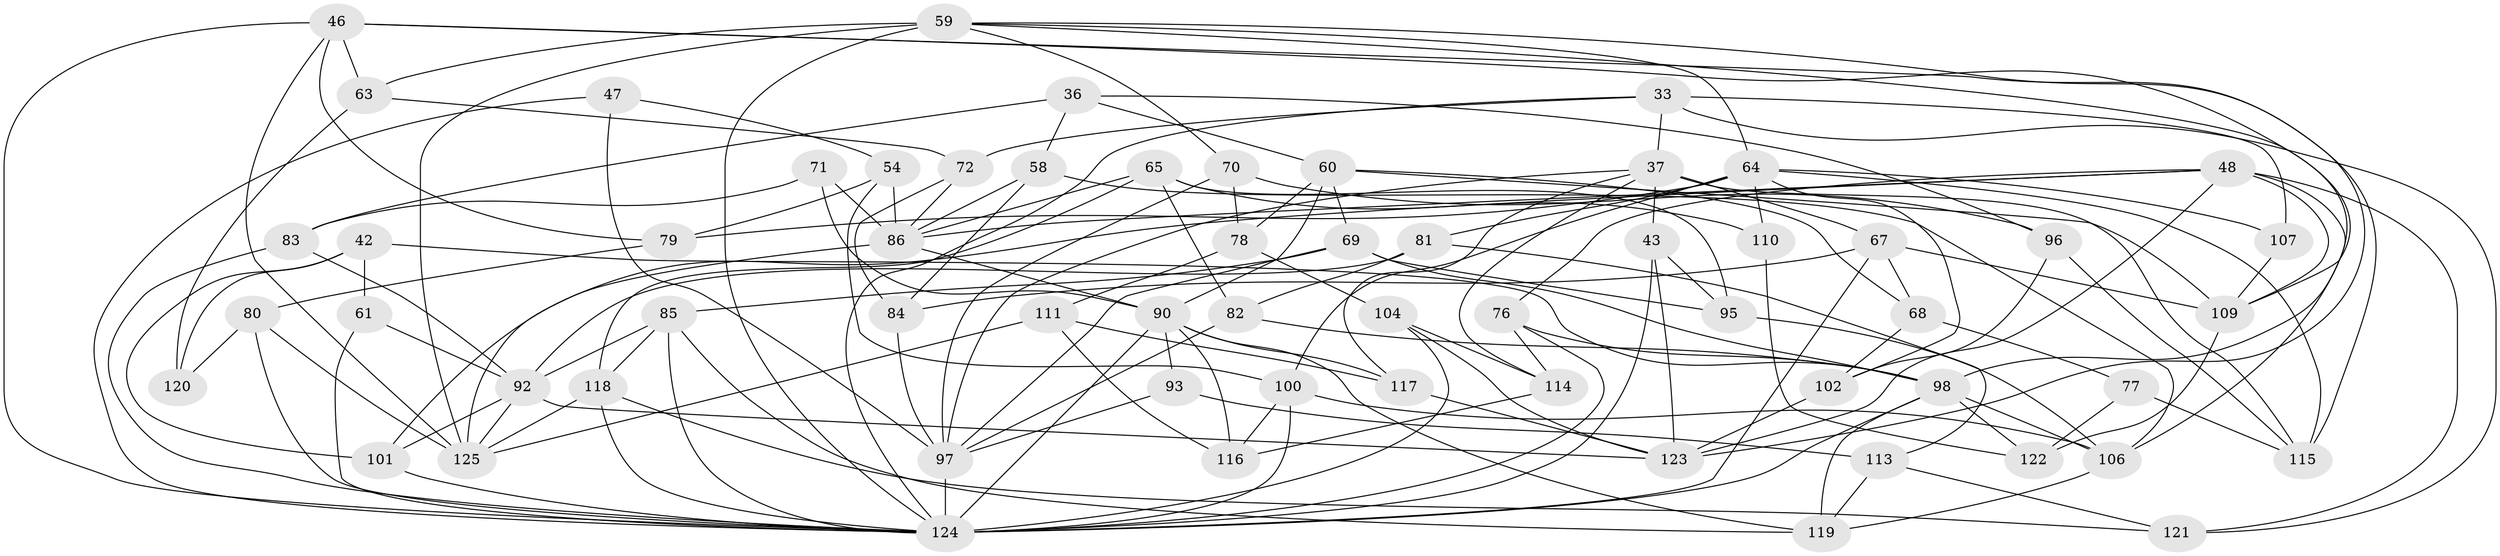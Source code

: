 // original degree distribution, {4: 1.0}
// Generated by graph-tools (version 1.1) at 2025/59/03/09/25 04:59:22]
// undirected, 62 vertices, 155 edges
graph export_dot {
graph [start="1"]
  node [color=gray90,style=filled];
  33 [super="+8"];
  36;
  37 [super="+29"];
  42;
  43;
  46 [super="+35"];
  47;
  48 [super="+9+44+18"];
  54;
  58;
  59 [super="+20+26"];
  60 [super="+34"];
  61;
  63;
  64 [super="+3+56"];
  65 [super="+17"];
  67 [super="+10"];
  68;
  69 [super="+51"];
  70;
  71;
  72;
  76;
  77;
  78;
  79;
  80 [super="+45"];
  81;
  82;
  83;
  84;
  85 [super="+62"];
  86 [super="+32+53"];
  90 [super="+2+66"];
  92 [super="+89"];
  93;
  95;
  96;
  97 [super="+28+94"];
  98 [super="+22+23+41"];
  100 [super="+55"];
  101;
  102;
  104;
  106 [super="+91"];
  107;
  109 [super="+57"];
  110;
  111;
  113 [super="+11"];
  114;
  115 [super="+108"];
  116;
  117;
  118 [super="+73"];
  119 [super="+87"];
  120;
  121;
  122 [super="+27"];
  123 [super="+112"];
  124 [super="+15+99+38+105"];
  125 [super="+103"];
  33 -- 72;
  33 -- 107 [weight=2];
  33 -- 124;
  33 -- 121;
  33 -- 37;
  36 -- 83;
  36 -- 96;
  36 -- 58;
  36 -- 60;
  37 -- 114;
  37 -- 67;
  37 -- 115 [weight=2];
  37 -- 117;
  37 -- 43;
  37 -- 97;
  42 -- 61;
  42 -- 101;
  42 -- 120;
  42 -- 98;
  43 -- 123;
  43 -- 95;
  43 -- 124;
  46 -- 79;
  46 -- 98;
  46 -- 125;
  46 -- 115;
  46 -- 124;
  46 -- 63;
  47 -- 97 [weight=2];
  47 -- 54;
  47 -- 124;
  48 -- 76;
  48 -- 101;
  48 -- 109 [weight=2];
  48 -- 121;
  48 -- 106 [weight=3];
  48 -- 86;
  48 -- 123;
  54 -- 100;
  54 -- 79;
  54 -- 86;
  58 -- 84;
  58 -- 106;
  58 -- 86;
  59 -- 63;
  59 -- 109;
  59 -- 125;
  59 -- 70;
  59 -- 64;
  59 -- 123;
  59 -- 124 [weight=2];
  60 -- 68;
  60 -- 78;
  60 -- 90;
  60 -- 109;
  60 -- 69;
  61 -- 92;
  61 -- 124 [weight=2];
  63 -- 120;
  63 -- 72;
  64 -- 110;
  64 -- 81;
  64 -- 107;
  64 -- 79;
  64 -- 115;
  64 -- 100;
  64 -- 102;
  65 -- 110 [weight=2];
  65 -- 82;
  65 -- 86;
  65 -- 95;
  65 -- 118;
  67 -- 68;
  67 -- 84;
  67 -- 109 [weight=2];
  67 -- 124 [weight=3];
  68 -- 102;
  68 -- 77;
  69 -- 97;
  69 -- 95;
  69 -- 98 [weight=2];
  69 -- 85;
  70 -- 78;
  70 -- 96;
  70 -- 97;
  71 -- 90 [weight=2];
  71 -- 83;
  71 -- 86;
  72 -- 84;
  72 -- 86;
  76 -- 114;
  76 -- 98;
  76 -- 124;
  77 -- 122 [weight=2];
  77 -- 115;
  78 -- 104;
  78 -- 111;
  79 -- 80;
  80 -- 120 [weight=2];
  80 -- 124;
  80 -- 125 [weight=2];
  81 -- 82;
  81 -- 92;
  81 -- 113;
  82 -- 97;
  82 -- 98;
  83 -- 92;
  83 -- 124;
  84 -- 97;
  85 -- 92;
  85 -- 119;
  85 -- 124 [weight=2];
  85 -- 118;
  86 -- 90 [weight=2];
  86 -- 125 [weight=2];
  90 -- 116;
  90 -- 119 [weight=2];
  90 -- 124 [weight=2];
  90 -- 117;
  90 -- 93;
  92 -- 123 [weight=2];
  92 -- 101;
  92 -- 125;
  93 -- 113 [weight=2];
  93 -- 97;
  95 -- 106;
  96 -- 102;
  96 -- 115;
  97 -- 124 [weight=2];
  98 -- 106;
  98 -- 122 [weight=2];
  98 -- 124 [weight=3];
  98 -- 119 [weight=2];
  100 -- 116;
  100 -- 106;
  100 -- 124 [weight=2];
  101 -- 124;
  102 -- 123;
  104 -- 114;
  104 -- 123;
  104 -- 124;
  106 -- 119;
  107 -- 109;
  109 -- 122;
  110 -- 122;
  111 -- 117;
  111 -- 116;
  111 -- 125;
  113 -- 121;
  113 -- 119 [weight=2];
  114 -- 116;
  117 -- 123;
  118 -- 121;
  118 -- 124;
  118 -- 125 [weight=2];
}
